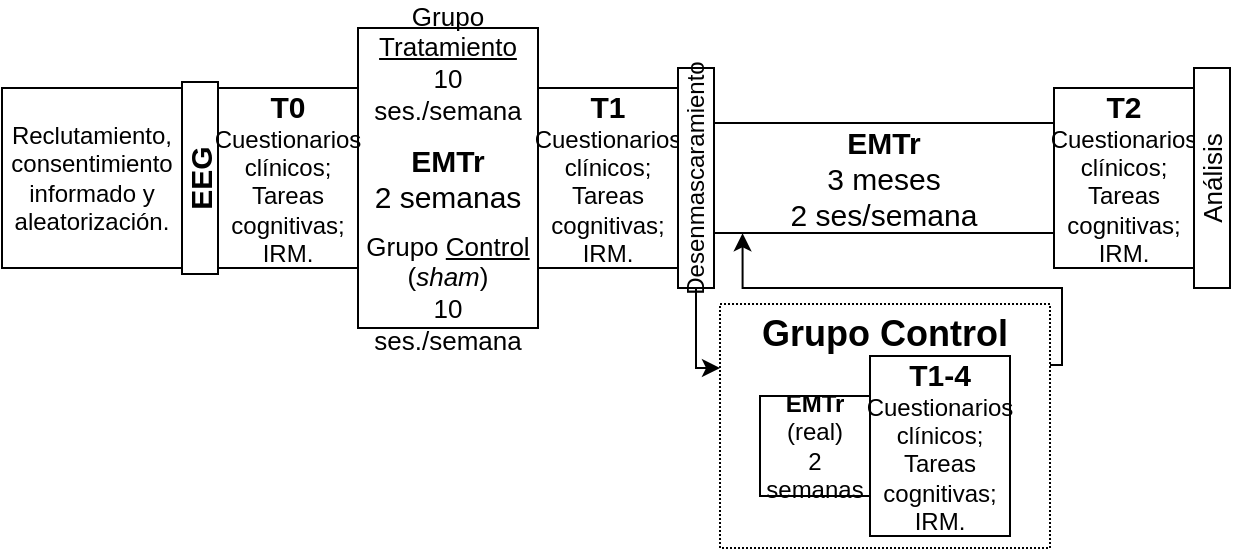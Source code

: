 <mxfile version="11.1.4" type="github"><diagram id="X8QFbIyJNCcSeq-3zXTJ" name="Page-1"><mxGraphModel dx="474" dy="274" grid="1" gridSize="10" guides="1" tooltips="1" connect="1" arrows="1" fold="1" page="1" pageScale="1" pageWidth="850" pageHeight="1100" math="0" shadow="0"><root><mxCell id="0"/><mxCell id="1" parent="0"/><mxCell id="rkIUl9ga3imvRnDAsCv6-23" style="edgeStyle=orthogonalEdgeStyle;rounded=0;orthogonalLoop=1;jettySize=auto;html=1;entryX=0.084;entryY=1.003;entryDx=0;entryDy=0;exitX=1;exitY=0.25;exitDx=0;exitDy=0;entryPerimeter=0;" edge="1" parent="1" source="rkIUl9ga3imvRnDAsCv6-20" target="rkIUl9ga3imvRnDAsCv6-18"><mxGeometry relative="1" as="geometry"><Array as="points"><mxPoint x="560" y="209"/><mxPoint x="560" y="170"/><mxPoint x="400" y="170"/></Array></mxGeometry></mxCell><mxCell id="rkIUl9ga3imvRnDAsCv6-20" value="" style="rounded=0;whiteSpace=wrap;html=1;dashed=1;dashPattern=1 1;rotation=0;" vertex="1" parent="1"><mxGeometry x="389" y="178" width="165" height="122" as="geometry"/></mxCell><mxCell id="rkIUl9ga3imvRnDAsCv6-1" value="&lt;font style=&quot;font-size: 12px&quot;&gt;Reclutamiento, &lt;br&gt;consentimiento informado y aleatorización.&lt;br&gt;&lt;/font&gt;" style="rounded=0;whiteSpace=wrap;html=1;rotation=0;" vertex="1" parent="1"><mxGeometry x="30" y="70" width="90" height="90" as="geometry"/></mxCell><mxCell id="rkIUl9ga3imvRnDAsCv6-4" value="&lt;h2 style=&quot;font-size: 15px&quot;&gt;&lt;font style=&quot;font-size: 15px&quot;&gt;EEG&lt;/font&gt;&lt;/h2&gt;" style="rounded=0;whiteSpace=wrap;html=1;rotation=-90;" vertex="1" parent="1"><mxGeometry x="81" y="106" width="96" height="18" as="geometry"/></mxCell><mxCell id="rkIUl9ga3imvRnDAsCv6-7" value="&lt;font style=&quot;font-size: 13px&quot;&gt;Grupo &lt;u&gt;Tratamiento&lt;/u&gt;&lt;br&gt;10 ses./semana&lt;/font&gt;&lt;font style=&quot;font-size: 12px&quot;&gt;&lt;br&gt;&lt;/font&gt;&lt;div style=&quot;font-size: 7px&quot;&gt;&lt;font style=&quot;font-size: 7px&quot;&gt;&lt;br&gt;&lt;/font&gt;&lt;/div&gt;&lt;div style=&quot;font-size: 15px&quot;&gt;&lt;font style=&quot;font-size: 15px&quot;&gt;&lt;b&gt;EMTr&lt;/b&gt;&lt;br&gt;2 semanas&lt;br&gt;&lt;/font&gt;&lt;/div&gt;&lt;div style=&quot;font-size: 7px&quot;&gt;&lt;font style=&quot;font-size: 7px&quot;&gt;&lt;br&gt;&lt;/font&gt;&lt;/div&gt;&lt;div style=&quot;font-size: 13px&quot;&gt;&lt;font style=&quot;font-size: 13px&quot;&gt;Grupo &lt;u&gt;Control&lt;/u&gt;&lt;br&gt;(&lt;i&gt;sham&lt;/i&gt;)&lt;br&gt;10 ses./semana&lt;br&gt;&lt;/font&gt;&lt;/div&gt;" style="rounded=0;whiteSpace=wrap;html=1;rotation=0;" vertex="1" parent="1"><mxGeometry x="208" y="40" width="90" height="150" as="geometry"/></mxCell><mxCell id="rkIUl9ga3imvRnDAsCv6-10" value="&lt;font style=&quot;font-size: 15px&quot;&gt;&lt;b&gt;&lt;font style=&quot;font-size: 15px&quot;&gt;T0&lt;/font&gt;&lt;/b&gt;&lt;/font&gt;&lt;br&gt;Cuestionarios clínicos;&lt;br&gt;Tareas cognitivas;&lt;br&gt;IRM." style="rounded=0;whiteSpace=wrap;html=1;rotation=0;" vertex="1" parent="1"><mxGeometry x="138" y="70" width="70" height="90" as="geometry"/></mxCell><mxCell id="rkIUl9ga3imvRnDAsCv6-13" value="&lt;font style=&quot;font-size: 15px&quot;&gt;&lt;b&gt;&lt;font style=&quot;font-size: 15px&quot;&gt;T1&lt;/font&gt;&lt;/b&gt;&lt;/font&gt;&lt;br&gt;Cuestionarios clínicos;&lt;br&gt;Tareas cognitivas;&lt;br&gt;IRM." style="rounded=0;whiteSpace=wrap;html=1;rotation=0;" vertex="1" parent="1"><mxGeometry x="298" y="70" width="70" height="90" as="geometry"/></mxCell><mxCell id="rkIUl9ga3imvRnDAsCv6-22" style="edgeStyle=orthogonalEdgeStyle;rounded=0;orthogonalLoop=1;jettySize=auto;html=1;" edge="1" parent="1" source="rkIUl9ga3imvRnDAsCv6-15"><mxGeometry relative="1" as="geometry"><mxPoint x="389" y="210" as="targetPoint"/><Array as="points"><mxPoint x="377" y="210"/></Array></mxGeometry></mxCell><mxCell id="rkIUl9ga3imvRnDAsCv6-15" value="&lt;div&gt;Desenmascaramiento&lt;/div&gt;" style="rounded=0;whiteSpace=wrap;html=1;rotation=-90;" vertex="1" parent="1"><mxGeometry x="322" y="106" width="110" height="18" as="geometry"/></mxCell><mxCell id="rkIUl9ga3imvRnDAsCv6-16" value="&lt;div&gt;&lt;b&gt;EMTr &lt;/b&gt;(real)&lt;br&gt;2 semanas&lt;/div&gt;" style="rounded=0;whiteSpace=wrap;html=1;rotation=0;" vertex="1" parent="1"><mxGeometry x="409" y="224" width="55" height="50" as="geometry"/></mxCell><mxCell id="rkIUl9ga3imvRnDAsCv6-17" value="&lt;font style=&quot;font-size: 15px&quot;&gt;&lt;b&gt;&lt;font style=&quot;font-size: 15px&quot;&gt;T1-4&lt;/font&gt;&lt;/b&gt;&lt;/font&gt;&lt;br&gt;Cuestionarios clínicos;&lt;br&gt;Tareas cognitivas;&lt;br&gt;IRM." style="rounded=0;whiteSpace=wrap;html=1;rotation=0;" vertex="1" parent="1"><mxGeometry x="464" y="204" width="70" height="90" as="geometry"/></mxCell><mxCell id="rkIUl9ga3imvRnDAsCv6-18" value="&lt;font style=&quot;font-size: 15px&quot;&gt;&lt;b&gt;EMTr&lt;/b&gt;&lt;/font&gt;&lt;br&gt;&lt;div style=&quot;font-size: 15px&quot;&gt;&lt;font style=&quot;font-size: 15px&quot;&gt;3 meses&lt;br&gt;&lt;/font&gt;&lt;/div&gt;&lt;div style=&quot;font-size: 15px&quot;&gt;&lt;font style=&quot;font-size: 15px&quot;&gt;2 ses/semana&lt;br&gt;&lt;/font&gt;&lt;/div&gt;" style="rounded=0;whiteSpace=wrap;html=1;rotation=0;" vertex="1" parent="1"><mxGeometry x="386" y="87.5" width="170" height="55" as="geometry"/></mxCell><mxCell id="rkIUl9ga3imvRnDAsCv6-19" value="&lt;font style=&quot;font-size: 15px&quot;&gt;&lt;b&gt;&lt;font style=&quot;font-size: 15px&quot;&gt;T2&lt;/font&gt;&lt;/b&gt;&lt;/font&gt;&lt;br&gt;Cuestionarios clínicos;&lt;br&gt;Tareas cognitivas;&lt;br&gt;IRM." style="rounded=0;whiteSpace=wrap;html=1;rotation=0;" vertex="1" parent="1"><mxGeometry x="556" y="70" width="70" height="90" as="geometry"/></mxCell><mxCell id="rkIUl9ga3imvRnDAsCv6-21" value="&lt;b&gt;&lt;font style=&quot;font-size: 18px&quot;&gt;Grupo Control&lt;/font&gt;&lt;/b&gt;" style="text;html=1;strokeColor=none;fillColor=none;align=center;verticalAlign=middle;whiteSpace=wrap;rounded=0;dashed=1;dashPattern=1 1;rotation=0;" vertex="1" parent="1"><mxGeometry x="388.5" y="183" width="165" height="20" as="geometry"/></mxCell><mxCell id="rkIUl9ga3imvRnDAsCv6-24" value="&lt;div style=&quot;font-size: 13px&quot;&gt;Análisis&lt;/div&gt;" style="rounded=0;whiteSpace=wrap;html=1;rotation=-90;" vertex="1" parent="1"><mxGeometry x="580" y="106" width="110" height="18" as="geometry"/></mxCell></root></mxGraphModel></diagram></mxfile>
